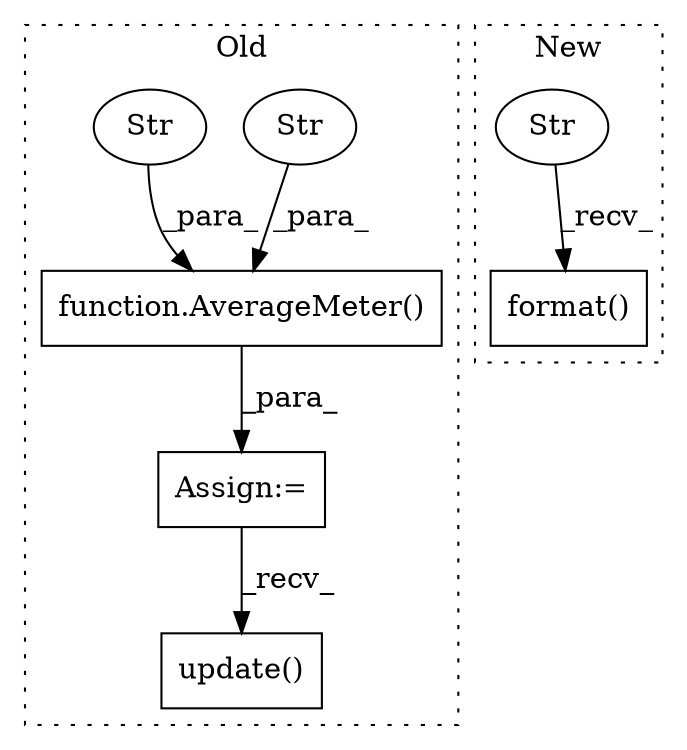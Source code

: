 digraph G {
subgraph cluster0 {
1 [label="function.AverageMeter()" a="75" s="11508,11537" l="13,1" shape="box"];
4 [label="update()" a="75" s="12910,12956" l="13,1" shape="box"];
5 [label="Str" a="66" s="11530" l="7" shape="ellipse"];
6 [label="Str" a="66" s="11521" l="7" shape="ellipse"];
7 [label="Assign:=" a="68" s="11505" l="3" shape="box"];
label = "Old";
style="dotted";
}
subgraph cluster1 {
2 [label="format()" a="75" s="11771,12331" l="349,95" shape="box"];
3 [label="Str" a="66" s="11771" l="25" shape="ellipse"];
label = "New";
style="dotted";
}
1 -> 7 [label="_para_"];
3 -> 2 [label="_recv_"];
5 -> 1 [label="_para_"];
6 -> 1 [label="_para_"];
7 -> 4 [label="_recv_"];
}